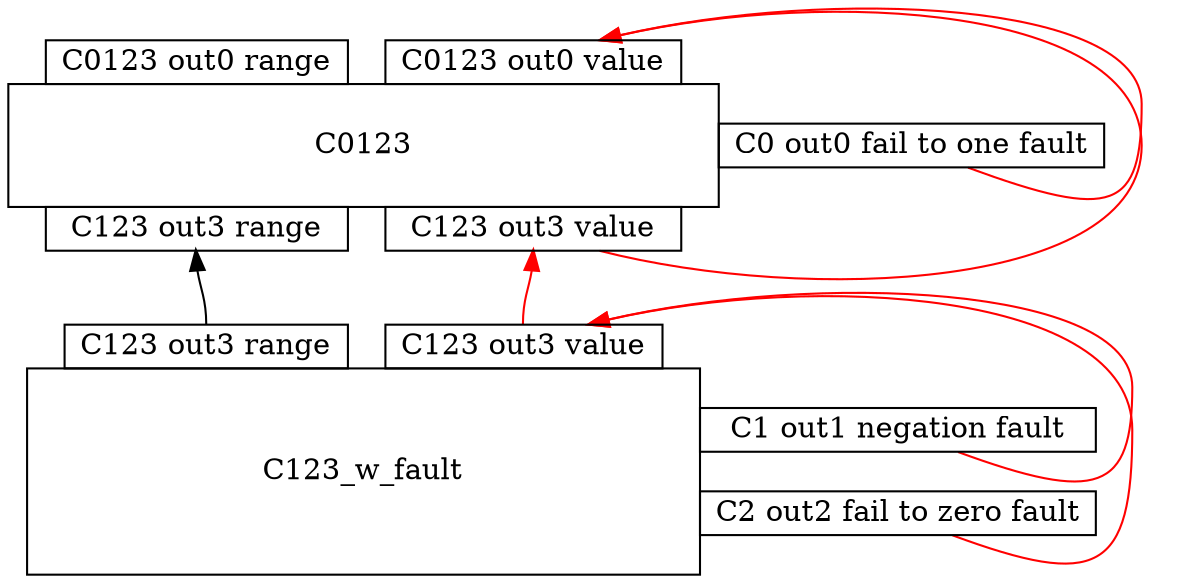 digraph G {
rankdir=BT 
layout = dot
splines = true
overlap = false
sep ="+10, +10"
esep ="+8, +8"
outputorder=edgesfirst
node [shape=plain]

10 [label=< 
  <TABLE BORDER="0" CELLBORDER="1" CELLSPACING="0">
  <TR><TD border="0">   </TD>
    <TD PORT="8"> C123 out3 range </TD>
    <TD border="0">   </TD>
    <TD PORT="9"> C123 out3 value </TD>
    <TD border="0">   </TD>
  </TR>
  <TR> <TD ROWSPAN="6" COLSPAN="5"> <BR/>C123_w_fault<BR/> </TD> </TR>
  <TR> <TD border="0"> </TD> </TR>
  <TR><TD PORT="6"> C1 out1 negation fault </TD></TR>
  <TR> <TD border="0"> </TD></TR>
  <TR><TD PORT="7"> C2 out2 fail to zero fault </TD></TR>
  <TR> <TD border="0"> </TD></TR>
  </TABLE>>];

5 [label=< 
  <TABLE BORDER="0" CELLBORDER="1" CELLSPACING="0">
  <TR><TD border="0">   </TD>
    <TD PORT="3"> C0123 out0 range </TD>
    <TD border="0">   </TD>
    <TD PORT="4"> C0123 out0 value </TD>
    <TD border="0">   </TD>
  </TR>
  <TR> <TD ROWSPAN="4" COLSPAN="5"> <BR/>C0123<BR/> </TD> </TR>
  <TR> <TD border="0"> </TD> </TR>
  <TR><TD PORT="2"> C0 out0 fail to one fault </TD></TR>
  <TR> <TD border="0"> </TD></TR>
  <TR><TD border="0">   </TD>
    <TD PORT="0"> C123 out3 range </TD>
  <TD border="0">   </TD>
    <TD PORT="1"> C123 out3 value </TD>
  <TD border="0">   </TD>
  </TR>
  </TABLE>>];

10:8 -> 5:0 ;
5:1 -> 5:4 [color="red"];
10:9 -> 5:1 [color="red"];
5:2 -> 5:4 [color="red"];
10:7 -> 10:9 [color="red"];
10:6 -> 10:9 [color="red"];
}
